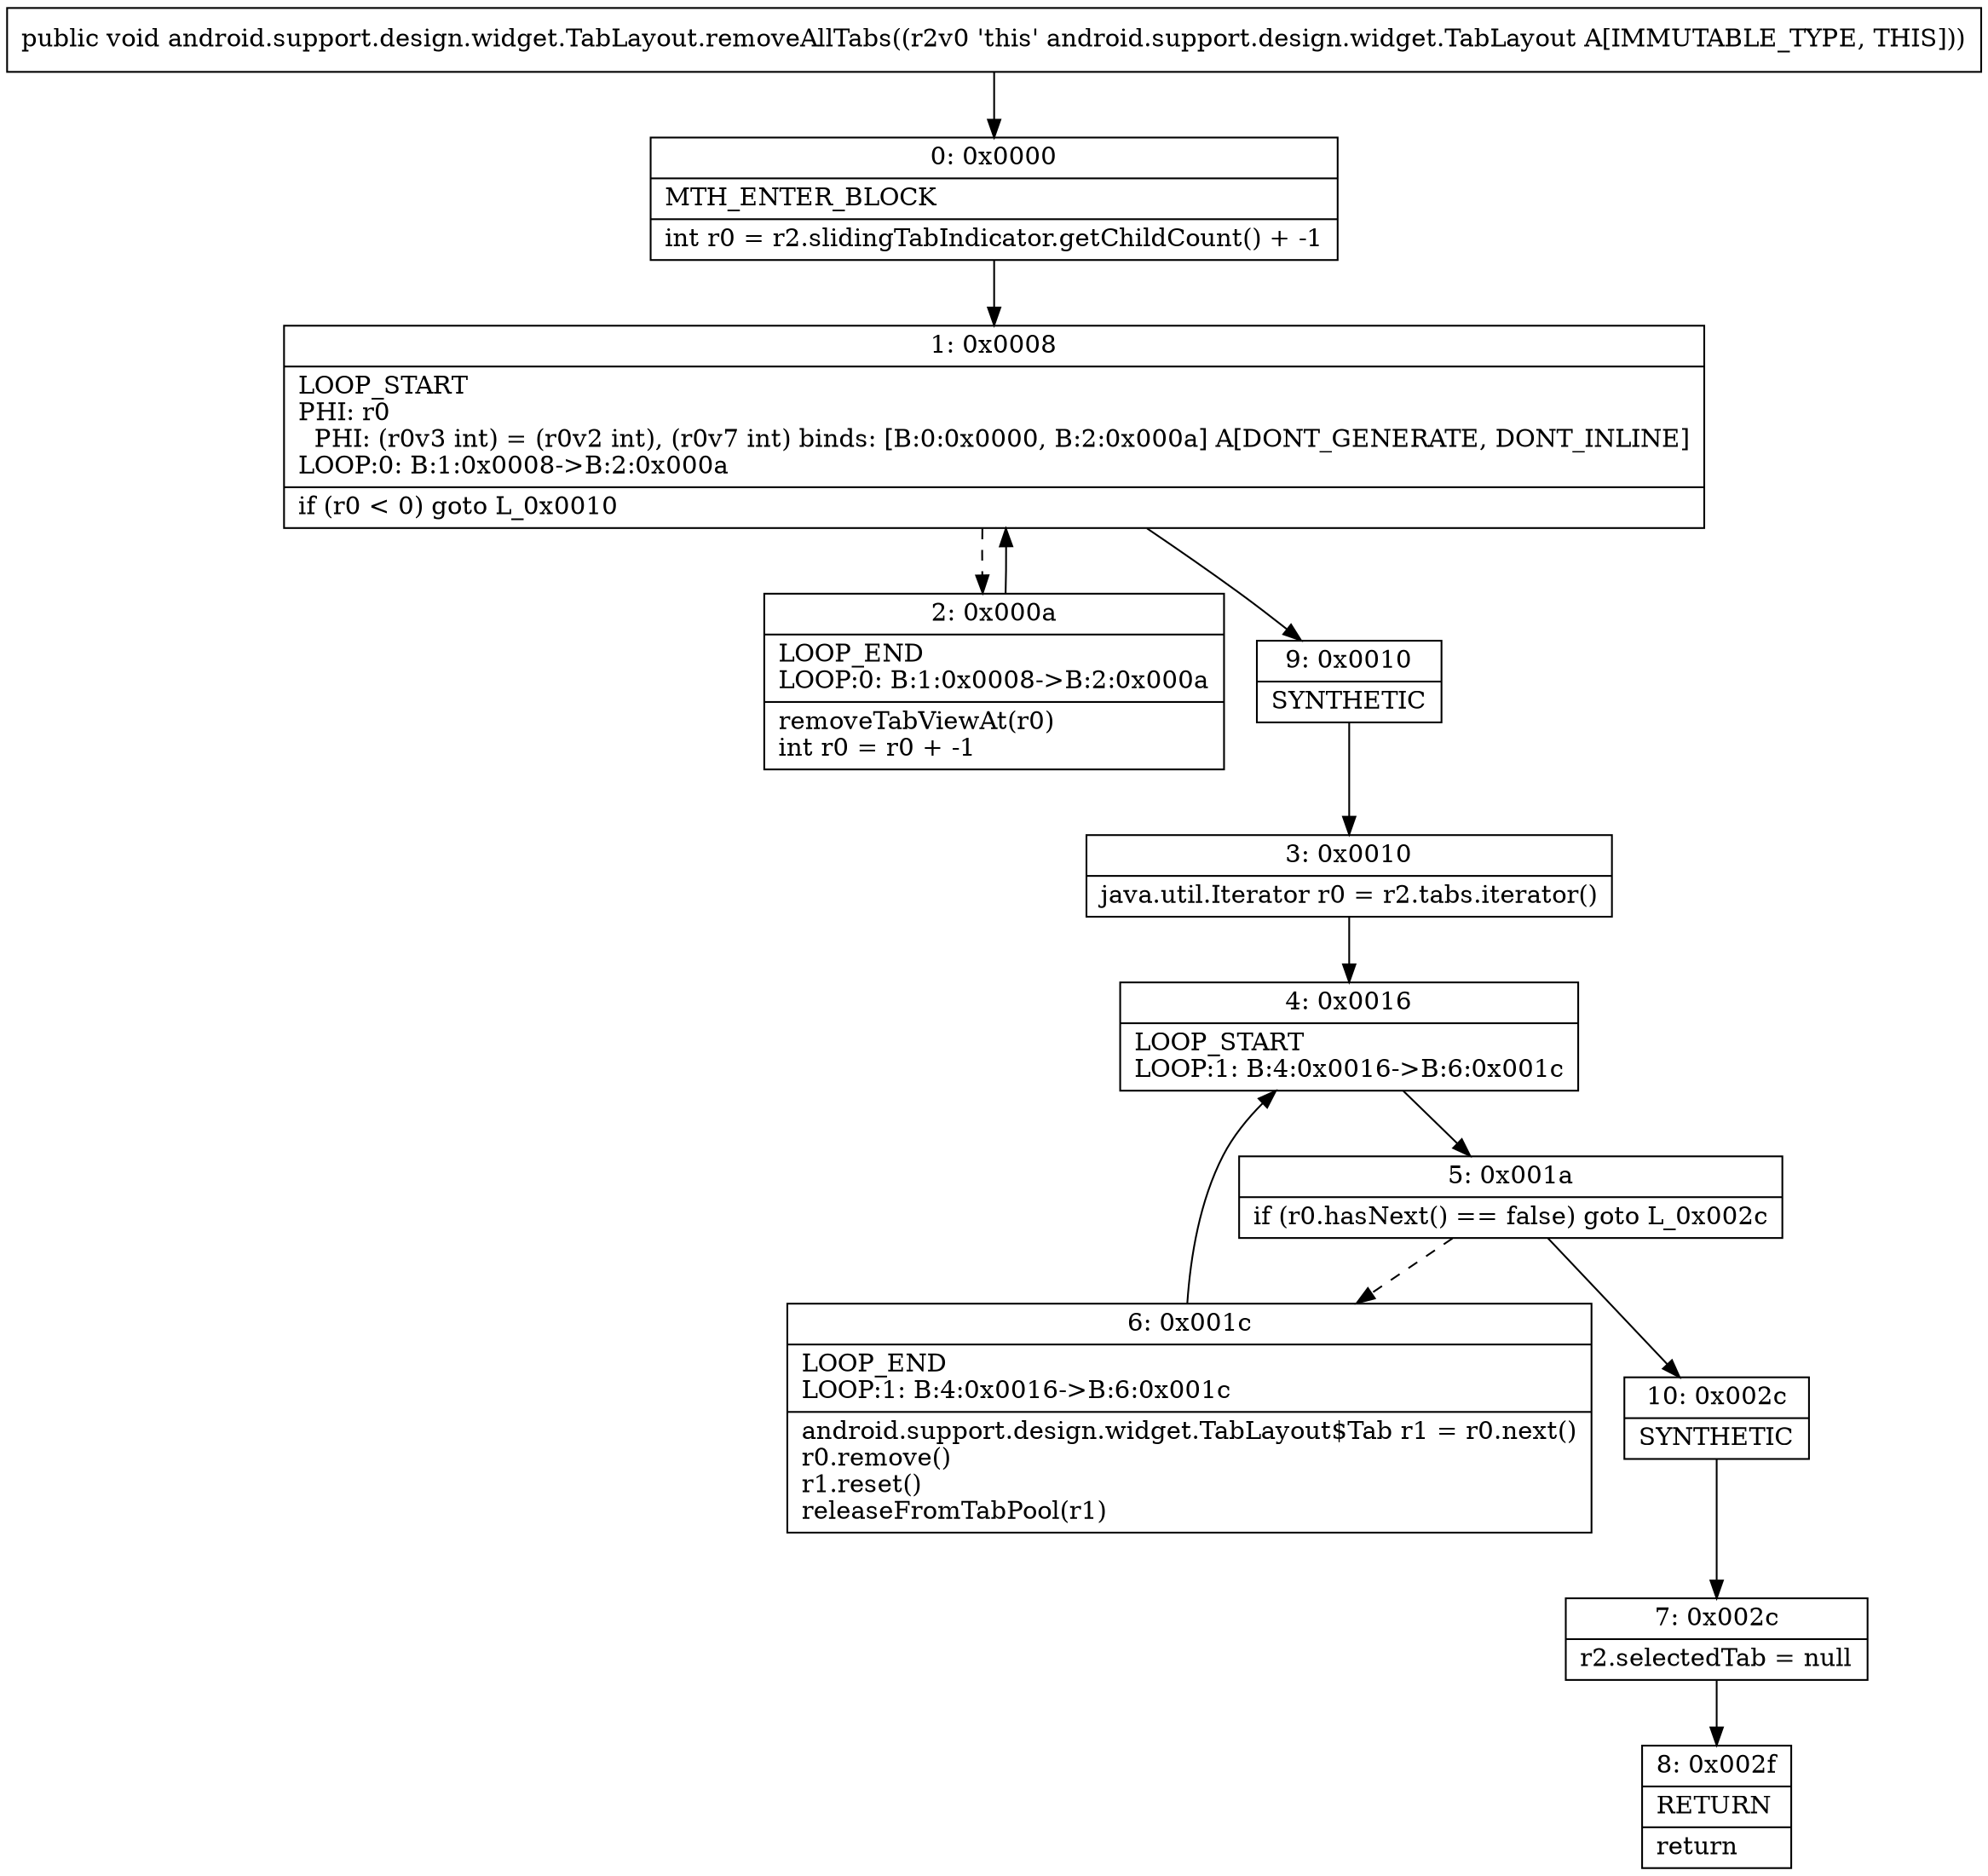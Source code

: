 digraph "CFG forandroid.support.design.widget.TabLayout.removeAllTabs()V" {
Node_0 [shape=record,label="{0\:\ 0x0000|MTH_ENTER_BLOCK\l|int r0 = r2.slidingTabIndicator.getChildCount() + \-1\l}"];
Node_1 [shape=record,label="{1\:\ 0x0008|LOOP_START\lPHI: r0 \l  PHI: (r0v3 int) = (r0v2 int), (r0v7 int) binds: [B:0:0x0000, B:2:0x000a] A[DONT_GENERATE, DONT_INLINE]\lLOOP:0: B:1:0x0008\-\>B:2:0x000a\l|if (r0 \< 0) goto L_0x0010\l}"];
Node_2 [shape=record,label="{2\:\ 0x000a|LOOP_END\lLOOP:0: B:1:0x0008\-\>B:2:0x000a\l|removeTabViewAt(r0)\lint r0 = r0 + \-1\l}"];
Node_3 [shape=record,label="{3\:\ 0x0010|java.util.Iterator r0 = r2.tabs.iterator()\l}"];
Node_4 [shape=record,label="{4\:\ 0x0016|LOOP_START\lLOOP:1: B:4:0x0016\-\>B:6:0x001c\l}"];
Node_5 [shape=record,label="{5\:\ 0x001a|if (r0.hasNext() == false) goto L_0x002c\l}"];
Node_6 [shape=record,label="{6\:\ 0x001c|LOOP_END\lLOOP:1: B:4:0x0016\-\>B:6:0x001c\l|android.support.design.widget.TabLayout$Tab r1 = r0.next()\lr0.remove()\lr1.reset()\lreleaseFromTabPool(r1)\l}"];
Node_7 [shape=record,label="{7\:\ 0x002c|r2.selectedTab = null\l}"];
Node_8 [shape=record,label="{8\:\ 0x002f|RETURN\l|return\l}"];
Node_9 [shape=record,label="{9\:\ 0x0010|SYNTHETIC\l}"];
Node_10 [shape=record,label="{10\:\ 0x002c|SYNTHETIC\l}"];
MethodNode[shape=record,label="{public void android.support.design.widget.TabLayout.removeAllTabs((r2v0 'this' android.support.design.widget.TabLayout A[IMMUTABLE_TYPE, THIS])) }"];
MethodNode -> Node_0;
Node_0 -> Node_1;
Node_1 -> Node_2[style=dashed];
Node_1 -> Node_9;
Node_2 -> Node_1;
Node_3 -> Node_4;
Node_4 -> Node_5;
Node_5 -> Node_6[style=dashed];
Node_5 -> Node_10;
Node_6 -> Node_4;
Node_7 -> Node_8;
Node_9 -> Node_3;
Node_10 -> Node_7;
}

